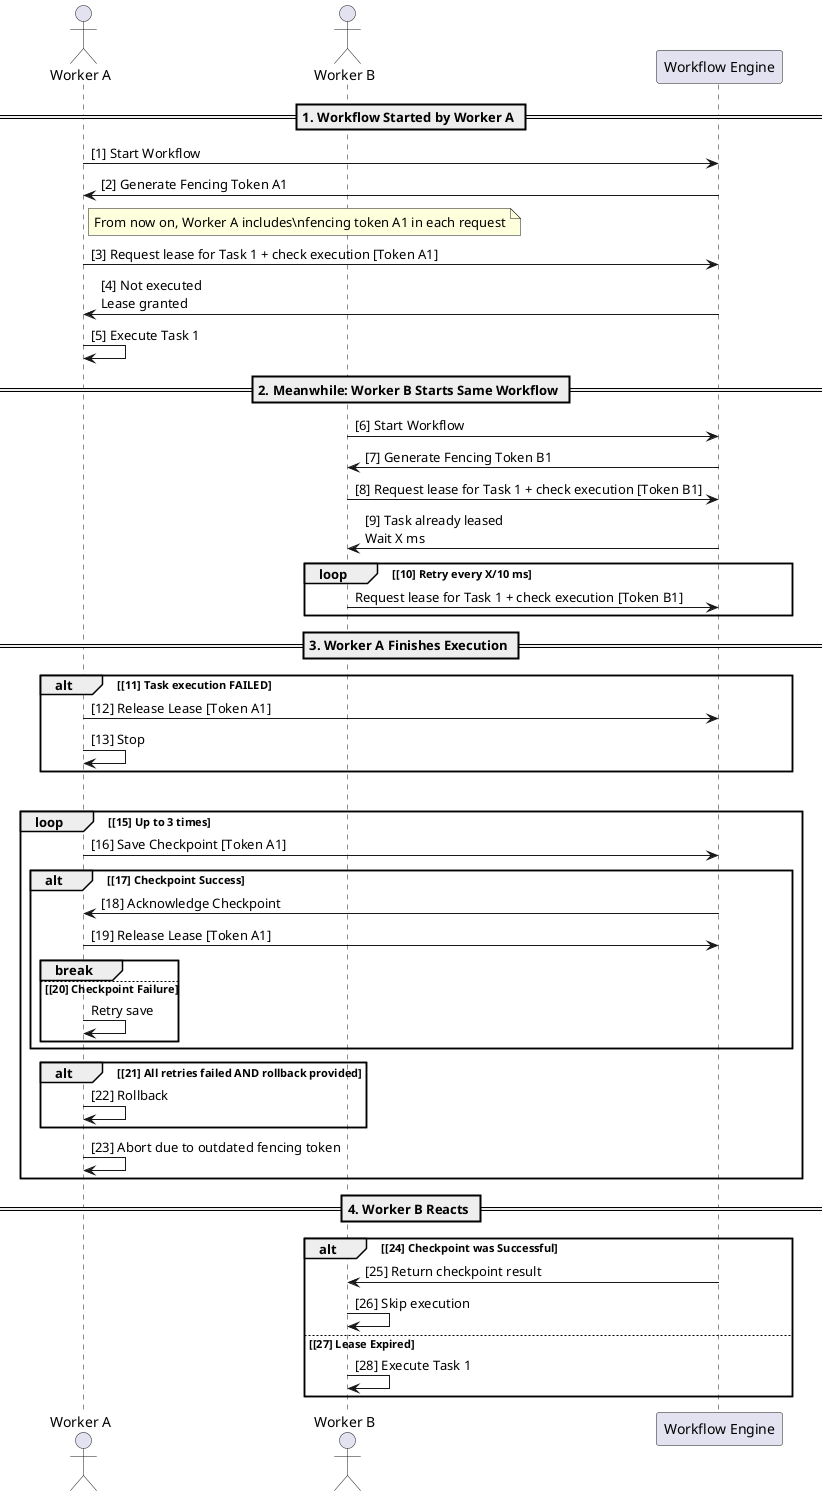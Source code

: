 @startuml
actor "Worker A" as A
actor "Worker B" as B
participant "Workflow Engine" as E

== 1. Workflow Started by Worker A ==
A -> E : [1] Start Workflow
E -> A : [2] Generate Fencing Token A1

note right of A
From now on, Worker A includes\nfencing token A1 in each request
end note

A -> E : [3] Request lease for Task 1 + check execution [Token A1]
E -> A : [4] Not executed\nLease granted

A -> A : [5] Execute Task 1

== 2. Meanwhile: Worker B Starts Same Workflow ==
B -> E : [6] Start Workflow
E -> B : [7] Generate Fencing Token B1

B -> E : [8] Request lease for Task 1 + check execution [Token B1]
E -> B : [9] Task already leased\nWait X ms

loop [10] Retry every X/10 ms
    B -> E : Request lease for Task 1 + check execution [Token B1]
end

== 3. Worker A Finishes Execution ==
alt [11] Task execution FAILED
    A -> E : [12] Release Lease [Token A1]
    A -> A : [13] Stop
end

alt [14] Task execution SUCCEEDED
    loop [15] Up to 3 times
        A -> E : [16] Save Checkpoint [Token A1]
        alt [17] Checkpoint Success
            E -> A : [18] Acknowledge Checkpoint
            A -> E : [19] Release Lease [Token A1]
            break
        else [20] Checkpoint Failure
            A -> A : Retry save
        end
    end

    alt [21] All retries failed AND rollback provided
        A -> A : [22] Rollback
    end

    A -> A : [23] Abort due to outdated fencing token
end

== 4. Worker B Reacts ==
alt [24] Checkpoint was Successful
    E -> B : [25] Return checkpoint result
    B -> B : [26] Skip execution
else [27] Lease Expired
    B -> B : [28] Execute Task 1
end
@enduml
